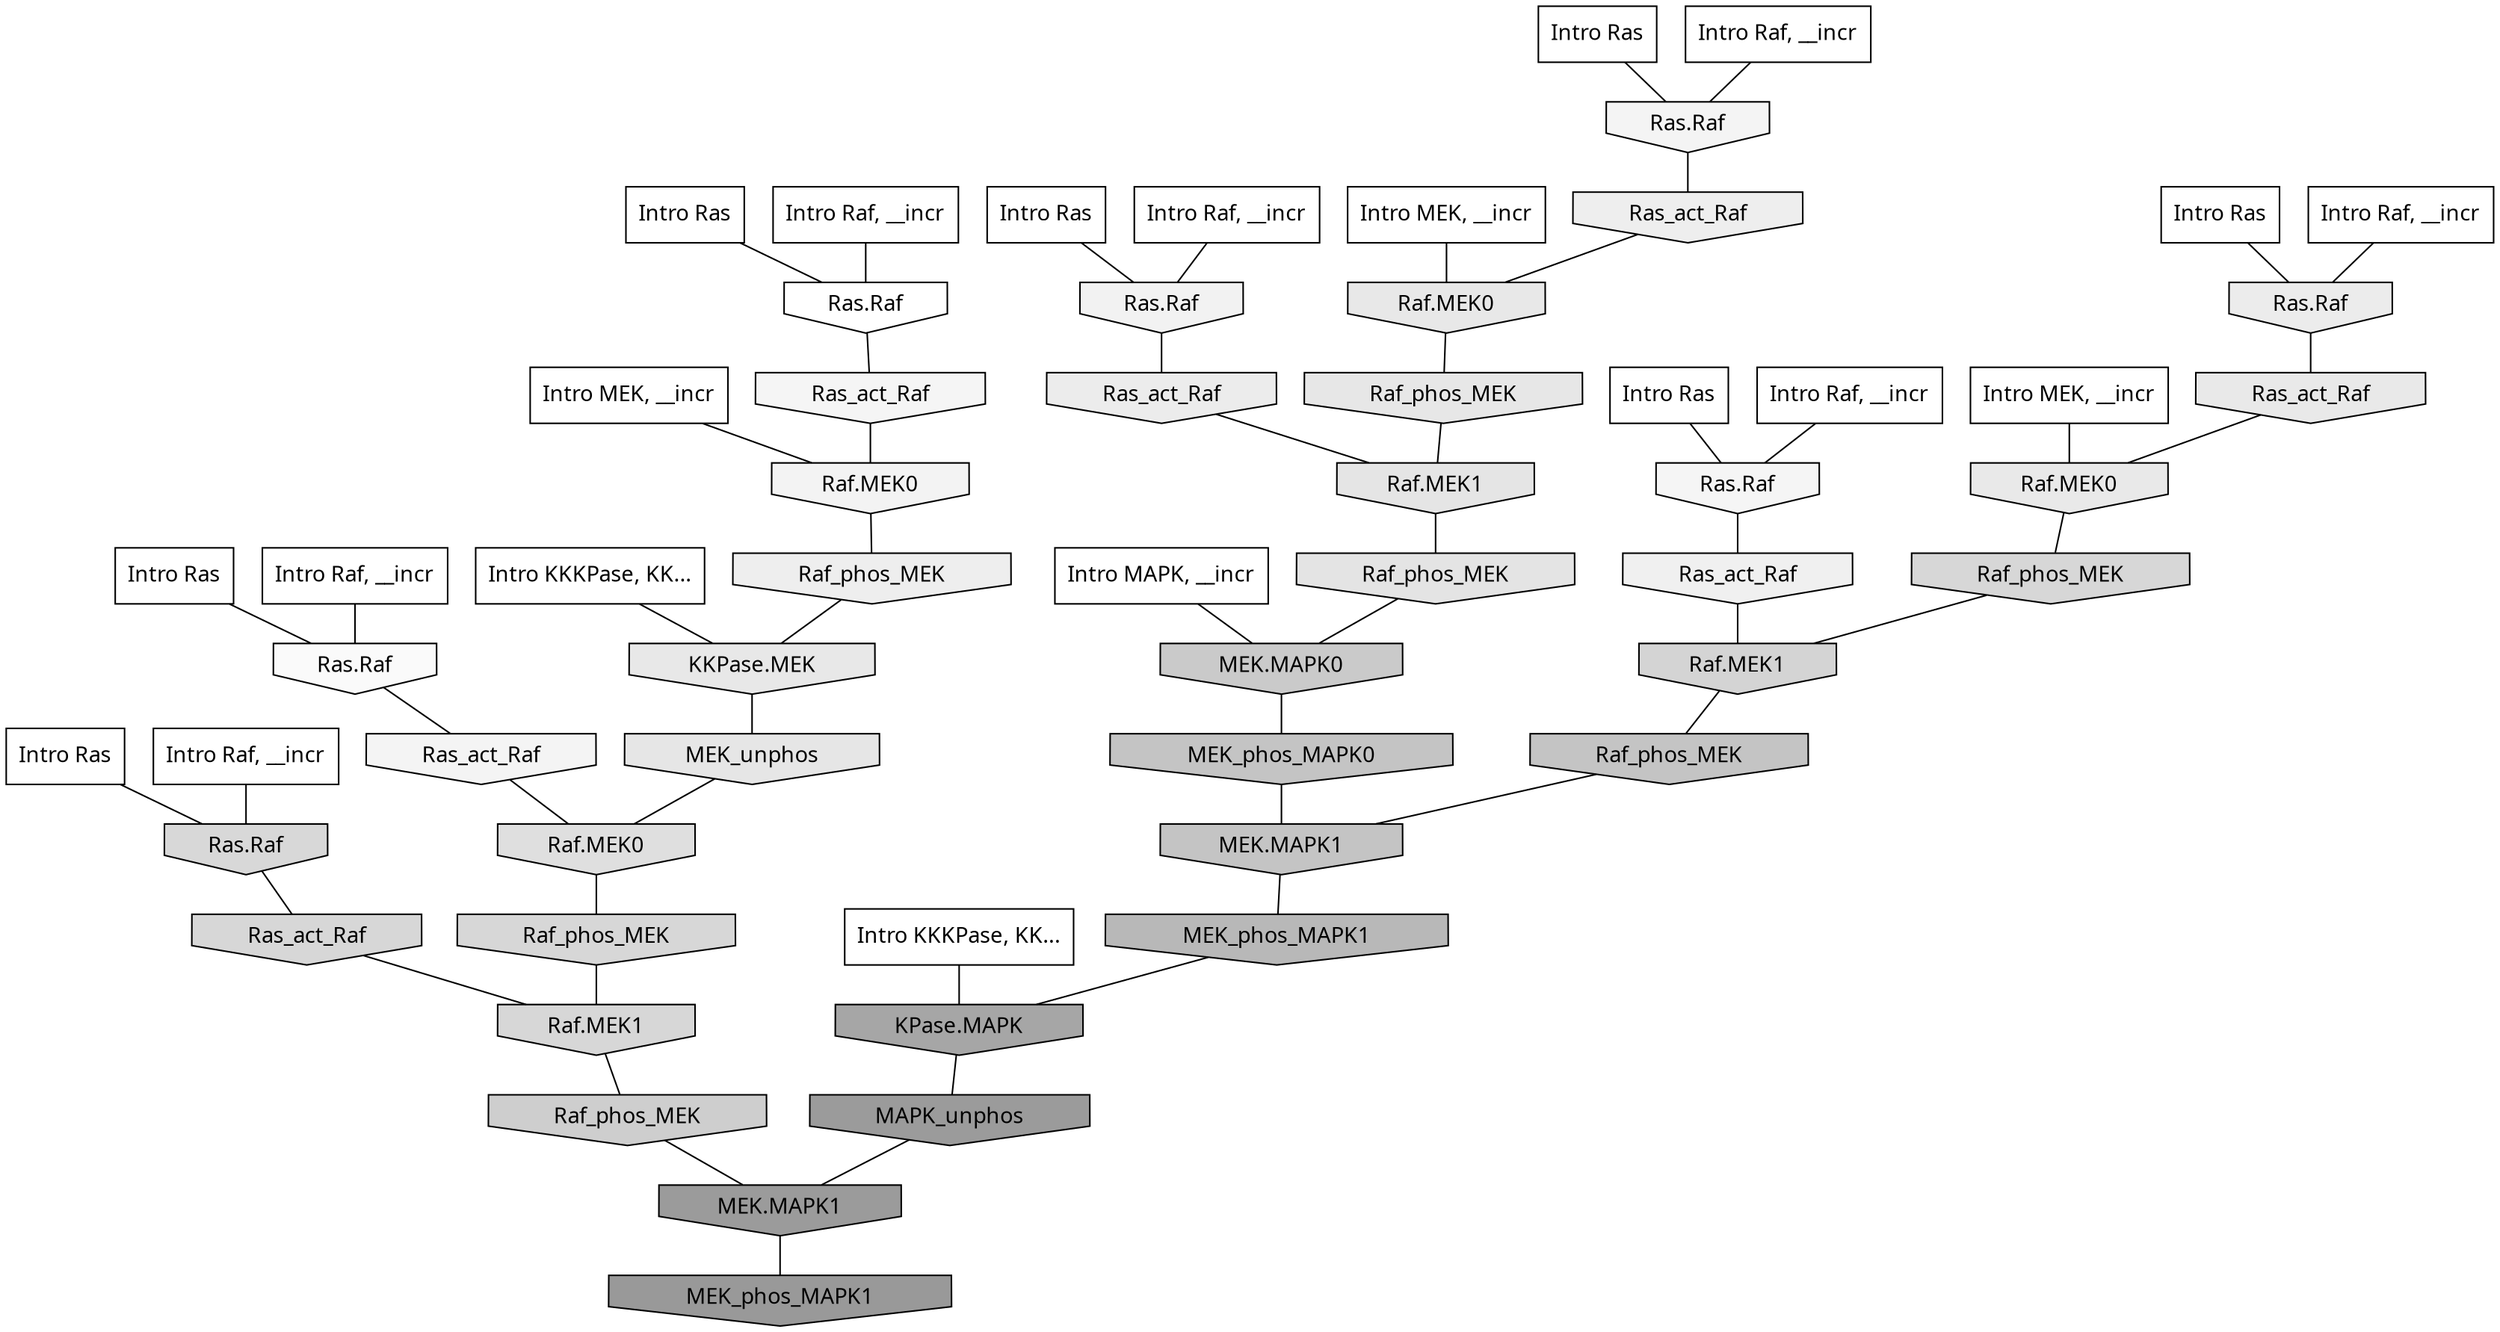 digraph G{
  rankdir="TB";
  ranksep=0.30;
  node [fontname="CMU Serif"];
  edge [fontname="CMU Serif"];
  
  17 [label="Intro Ras", shape=rectangle, style=filled, fillcolor="0.000 0.000 1.000"]
  
  43 [label="Intro Ras", shape=rectangle, style=filled, fillcolor="0.000 0.000 1.000"]
  
  52 [label="Intro Ras", shape=rectangle, style=filled, fillcolor="0.000 0.000 1.000"]
  
  53 [label="Intro Ras", shape=rectangle, style=filled, fillcolor="0.000 0.000 1.000"]
  
  64 [label="Intro Ras", shape=rectangle, style=filled, fillcolor="0.000 0.000 1.000"]
  
  67 [label="Intro Ras", shape=rectangle, style=filled, fillcolor="0.000 0.000 1.000"]
  
  87 [label="Intro Ras", shape=rectangle, style=filled, fillcolor="0.000 0.000 1.000"]
  
  139 [label="Intro Raf, __incr", shape=rectangle, style=filled, fillcolor="0.000 0.000 1.000"]
  
  259 [label="Intro Raf, __incr", shape=rectangle, style=filled, fillcolor="0.000 0.000 1.000"]
  
  705 [label="Intro Raf, __incr", shape=rectangle, style=filled, fillcolor="0.000 0.000 1.000"]
  
  838 [label="Intro Raf, __incr", shape=rectangle, style=filled, fillcolor="0.000 0.000 1.000"]
  
  916 [label="Intro Raf, __incr", shape=rectangle, style=filled, fillcolor="0.000 0.000 1.000"]
  
  934 [label="Intro Raf, __incr", shape=rectangle, style=filled, fillcolor="0.000 0.000 1.000"]
  
  1060 [label="Intro Raf, __incr", shape=rectangle, style=filled, fillcolor="0.000 0.000 1.000"]
  
  1142 [label="Intro MEK, __incr", shape=rectangle, style=filled, fillcolor="0.000 0.000 1.000"]
  
  1507 [label="Intro MEK, __incr", shape=rectangle, style=filled, fillcolor="0.000 0.000 1.000"]
  
  1716 [label="Intro MEK, __incr", shape=rectangle, style=filled, fillcolor="0.000 0.000 1.000"]
  
  2107 [label="Intro MAPK, __incr", shape=rectangle, style=filled, fillcolor="0.000 0.000 1.000"]
  
  3182 [label="Intro KKKPase, KK...", shape=rectangle, style=filled, fillcolor="0.000 0.000 1.000"]
  
  3186 [label="Intro KKKPase, KK...", shape=rectangle, style=filled, fillcolor="0.000 0.000 1.000"]
  
  3214 [label="Ras.Raf", shape=invhouse, style=filled, fillcolor="0.000 0.000 1.000"]
  
  3571 [label="Ras.Raf", shape=invhouse, style=filled, fillcolor="0.000 0.000 0.977"]
  
  3968 [label="Ras_act_Raf", shape=invhouse, style=filled, fillcolor="0.000 0.000 0.958"]
  
  3994 [label="Ras.Raf", shape=invhouse, style=filled, fillcolor="0.000 0.000 0.958"]
  
  4028 [label="Ras_act_Raf", shape=invhouse, style=filled, fillcolor="0.000 0.000 0.956"]
  
  4086 [label="Ras.Raf", shape=invhouse, style=filled, fillcolor="0.000 0.000 0.954"]
  
  4190 [label="Raf.MEK0", shape=invhouse, style=filled, fillcolor="0.000 0.000 0.950"]
  
  4195 [label="Ras.Raf", shape=invhouse, style=filled, fillcolor="0.000 0.000 0.949"]
  
  4436 [label="Ras_act_Raf", shape=invhouse, style=filled, fillcolor="0.000 0.000 0.940"]
  
  4693 [label="Ras_act_Raf", shape=invhouse, style=filled, fillcolor="0.000 0.000 0.930"]
  
  4701 [label="Raf_phos_MEK", shape=invhouse, style=filled, fillcolor="0.000 0.000 0.930"]
  
  4894 [label="Ras.Raf", shape=invhouse, style=filled, fillcolor="0.000 0.000 0.923"]
  
  4915 [label="Ras_act_Raf", shape=invhouse, style=filled, fillcolor="0.000 0.000 0.923"]
  
  5200 [label="Ras_act_Raf", shape=invhouse, style=filled, fillcolor="0.000 0.000 0.912"]
  
  5205 [label="Raf.MEK0", shape=invhouse, style=filled, fillcolor="0.000 0.000 0.912"]
  
  5383 [label="Raf.MEK0", shape=invhouse, style=filled, fillcolor="0.000 0.000 0.908"]
  
  5384 [label="KKPase.MEK", shape=invhouse, style=filled, fillcolor="0.000 0.000 0.908"]
  
  5488 [label="Raf_phos_MEK", shape=invhouse, style=filled, fillcolor="0.000 0.000 0.904"]
  
  5600 [label="MEK_unphos", shape=invhouse, style=filled, fillcolor="0.000 0.000 0.899"]
  
  5729 [label="Raf.MEK1", shape=invhouse, style=filled, fillcolor="0.000 0.000 0.895"]
  
  5896 [label="Raf_phos_MEK", shape=invhouse, style=filled, fillcolor="0.000 0.000 0.891"]
  
  6553 [label="Raf.MEK0", shape=invhouse, style=filled, fillcolor="0.000 0.000 0.873"]
  
  8087 [label="Ras.Raf", shape=invhouse, style=filled, fillcolor="0.000 0.000 0.844"]
  
  8112 [label="Raf_phos_MEK", shape=invhouse, style=filled, fillcolor="0.000 0.000 0.843"]
  
  8189 [label="Ras_act_Raf", shape=invhouse, style=filled, fillcolor="0.000 0.000 0.842"]
  
  8193 [label="Raf.MEK1", shape=invhouse, style=filled, fillcolor="0.000 0.000 0.842"]
  
  8309 [label="Raf_phos_MEK", shape=invhouse, style=filled, fillcolor="0.000 0.000 0.840"]
  
  8871 [label="Raf.MEK1", shape=invhouse, style=filled, fillcolor="0.000 0.000 0.830"]
  
  10699 [label="Raf_phos_MEK", shape=invhouse, style=filled, fillcolor="0.000 0.000 0.806"]
  
  12055 [label="MEK.MAPK0", shape=invhouse, style=filled, fillcolor="0.000 0.000 0.792"]
  
  14695 [label="MEK_phos_MAPK0", shape=invhouse, style=filled, fillcolor="0.000 0.000 0.769"]
  
  14961 [label="Raf_phos_MEK", shape=invhouse, style=filled, fillcolor="0.000 0.000 0.767"]
  
  14978 [label="MEK.MAPK1", shape=invhouse, style=filled, fillcolor="0.000 0.000 0.767"]
  
  18001 [label="MEK_phos_MAPK1", shape=invhouse, style=filled, fillcolor="0.000 0.000 0.722"]
  
  20490 [label="KPase.MAPK", shape=invhouse, style=filled, fillcolor="0.000 0.000 0.651"]
  
  21623 [label="MAPK_unphos", shape=invhouse, style=filled, fillcolor="0.000 0.000 0.608"]
  
  21624 [label="MEK.MAPK1", shape=invhouse, style=filled, fillcolor="0.000 0.000 0.608"]
  
  21841 [label="MEK_phos_MAPK1", shape=invhouse, style=filled, fillcolor="0.000 0.000 0.600"]
  
  
  21624 -> 21841 [dir=none, color="0.000 0.000 0.000"] 
  21623 -> 21624 [dir=none, color="0.000 0.000 0.000"] 
  20490 -> 21623 [dir=none, color="0.000 0.000 0.000"] 
  18001 -> 20490 [dir=none, color="0.000 0.000 0.000"] 
  14978 -> 18001 [dir=none, color="0.000 0.000 0.000"] 
  14961 -> 14978 [dir=none, color="0.000 0.000 0.000"] 
  14695 -> 14978 [dir=none, color="0.000 0.000 0.000"] 
  12055 -> 14695 [dir=none, color="0.000 0.000 0.000"] 
  10699 -> 21624 [dir=none, color="0.000 0.000 0.000"] 
  8871 -> 14961 [dir=none, color="0.000 0.000 0.000"] 
  8309 -> 8871 [dir=none, color="0.000 0.000 0.000"] 
  8193 -> 10699 [dir=none, color="0.000 0.000 0.000"] 
  8189 -> 8193 [dir=none, color="0.000 0.000 0.000"] 
  8112 -> 8193 [dir=none, color="0.000 0.000 0.000"] 
  8087 -> 8189 [dir=none, color="0.000 0.000 0.000"] 
  6553 -> 8112 [dir=none, color="0.000 0.000 0.000"] 
  5896 -> 12055 [dir=none, color="0.000 0.000 0.000"] 
  5729 -> 5896 [dir=none, color="0.000 0.000 0.000"] 
  5600 -> 6553 [dir=none, color="0.000 0.000 0.000"] 
  5488 -> 5729 [dir=none, color="0.000 0.000 0.000"] 
  5384 -> 5600 [dir=none, color="0.000 0.000 0.000"] 
  5383 -> 5488 [dir=none, color="0.000 0.000 0.000"] 
  5205 -> 8309 [dir=none, color="0.000 0.000 0.000"] 
  5200 -> 5205 [dir=none, color="0.000 0.000 0.000"] 
  4915 -> 5729 [dir=none, color="0.000 0.000 0.000"] 
  4894 -> 5200 [dir=none, color="0.000 0.000 0.000"] 
  4701 -> 5384 [dir=none, color="0.000 0.000 0.000"] 
  4693 -> 5383 [dir=none, color="0.000 0.000 0.000"] 
  4436 -> 8871 [dir=none, color="0.000 0.000 0.000"] 
  4195 -> 4915 [dir=none, color="0.000 0.000 0.000"] 
  4190 -> 4701 [dir=none, color="0.000 0.000 0.000"] 
  4086 -> 4693 [dir=none, color="0.000 0.000 0.000"] 
  4028 -> 6553 [dir=none, color="0.000 0.000 0.000"] 
  3994 -> 4436 [dir=none, color="0.000 0.000 0.000"] 
  3968 -> 4190 [dir=none, color="0.000 0.000 0.000"] 
  3571 -> 4028 [dir=none, color="0.000 0.000 0.000"] 
  3214 -> 3968 [dir=none, color="0.000 0.000 0.000"] 
  3186 -> 20490 [dir=none, color="0.000 0.000 0.000"] 
  3182 -> 5384 [dir=none, color="0.000 0.000 0.000"] 
  2107 -> 12055 [dir=none, color="0.000 0.000 0.000"] 
  1716 -> 4190 [dir=none, color="0.000 0.000 0.000"] 
  1507 -> 5205 [dir=none, color="0.000 0.000 0.000"] 
  1142 -> 5383 [dir=none, color="0.000 0.000 0.000"] 
  1060 -> 8087 [dir=none, color="0.000 0.000 0.000"] 
  934 -> 3994 [dir=none, color="0.000 0.000 0.000"] 
  916 -> 4195 [dir=none, color="0.000 0.000 0.000"] 
  838 -> 3571 [dir=none, color="0.000 0.000 0.000"] 
  705 -> 4894 [dir=none, color="0.000 0.000 0.000"] 
  259 -> 3214 [dir=none, color="0.000 0.000 0.000"] 
  139 -> 4086 [dir=none, color="0.000 0.000 0.000"] 
  87 -> 3994 [dir=none, color="0.000 0.000 0.000"] 
  67 -> 4086 [dir=none, color="0.000 0.000 0.000"] 
  64 -> 3571 [dir=none, color="0.000 0.000 0.000"] 
  53 -> 3214 [dir=none, color="0.000 0.000 0.000"] 
  52 -> 4195 [dir=none, color="0.000 0.000 0.000"] 
  43 -> 4894 [dir=none, color="0.000 0.000 0.000"] 
  17 -> 8087 [dir=none, color="0.000 0.000 0.000"] 
  
  }
